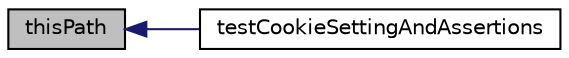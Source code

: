 digraph "thisPath"
{
  edge [fontname="Helvetica",fontsize="10",labelfontname="Helvetica",labelfontsize="10"];
  node [fontname="Helvetica",fontsize="10",shape=record];
  rankdir="LR";
  Node1 [label="thisPath",height=0.2,width=0.4,color="black", fillcolor="grey75", style="filled" fontcolor="black"];
  Node1 -> Node2 [dir="back",color="midnightblue",fontsize="10",style="solid",fontname="Helvetica"];
  Node2 [label="testCookieSettingAndAssertions",height=0.2,width=0.4,color="black", fillcolor="white", style="filled",URL="$class_test_of_live_cookies.html#a8ce7e06a54c6ca83cddacd3587e25427"];
}
